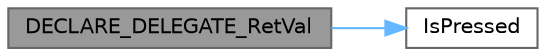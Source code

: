 digraph "DECLARE_DELEGATE_RetVal"
{
 // INTERACTIVE_SVG=YES
 // LATEX_PDF_SIZE
  bgcolor="transparent";
  edge [fontname=Helvetica,fontsize=10,labelfontname=Helvetica,labelfontsize=10];
  node [fontname=Helvetica,fontsize=10,shape=box,height=0.2,width=0.4];
  rankdir="LR";
  Node1 [id="Node000001",label="DECLARE_DELEGATE_RetVal",height=0.2,width=0.4,color="gray40", fillcolor="grey60", style="filled", fontcolor="black",tooltip=" "];
  Node1 -> Node2 [id="edge1_Node000001_Node000002",color="steelblue1",style="solid",tooltip=" "];
  Node2 [id="Node000002",label="IsPressed",height=0.2,width=0.4,color="grey40", fillcolor="white", style="filled",URL="$d9/d0b/BaseBrushTool_8h.html#ac66eb763c082d0cebe81632ff22891b8",tooltip=" "];
}
